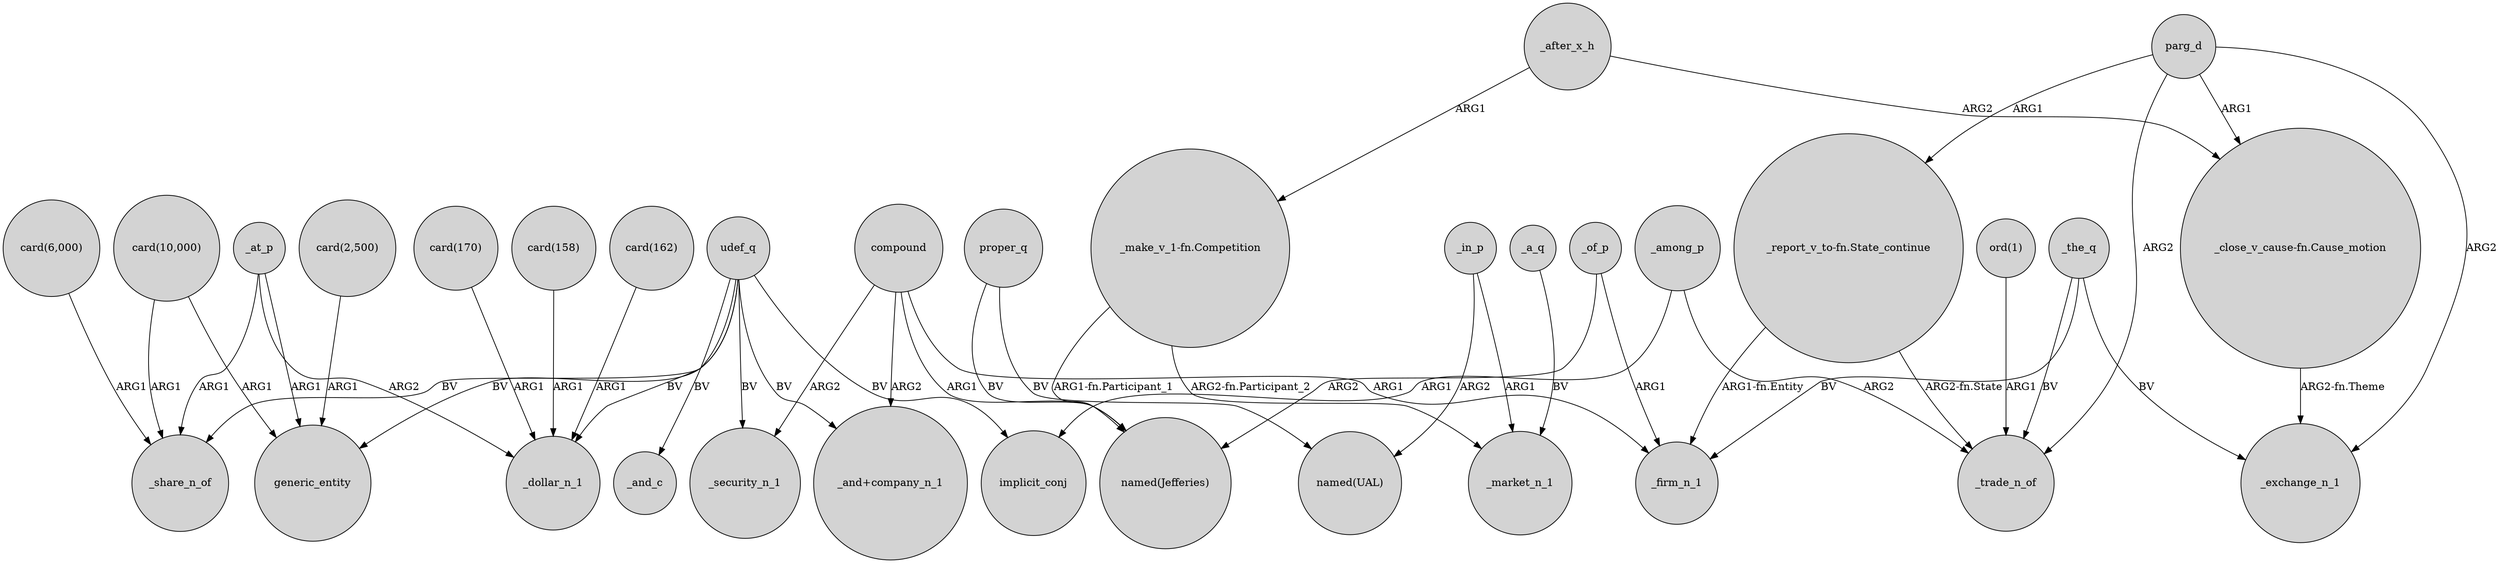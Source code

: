 digraph {
	node [shape=circle style=filled]
	"card(6,000)" -> _share_n_of [label=ARG1]
	_among_p -> _trade_n_of [label=ARG2]
	"_make_v_1-fn.Competition" -> _market_n_1 [label="ARG2-fn.Participant_2"]
	parg_d -> "_close_v_cause-fn.Cause_motion" [label=ARG1]
	compound -> "named(Jefferies)" [label=ARG1]
	"_report_v_to-fn.State_continue" -> _trade_n_of [label="ARG2-fn.State"]
	"_close_v_cause-fn.Cause_motion" -> _exchange_n_1 [label="ARG2-fn.Theme"]
	compound -> "_and+company_n_1" [label=ARG2]
	"card(10,000)" -> generic_entity [label=ARG1]
	_in_p -> "named(UAL)" [label=ARG2]
	"card(2,500)" -> generic_entity [label=ARG1]
	parg_d -> _trade_n_of [label=ARG2]
	_at_p -> _share_n_of [label=ARG1]
	proper_q -> "named(Jefferies)" [label=BV]
	_after_x_h -> "_close_v_cause-fn.Cause_motion" [label=ARG2]
	"card(170)" -> _dollar_n_1 [label=ARG1]
	_after_x_h -> "_make_v_1-fn.Competition" [label=ARG1]
	udef_q -> _and_c [label=BV]
	udef_q -> _security_n_1 [label=BV]
	parg_d -> _exchange_n_1 [label=ARG2]
	_in_p -> _market_n_1 [label=ARG1]
	udef_q -> generic_entity [label=BV]
	"_make_v_1-fn.Competition" -> "named(Jefferies)" [label="ARG1-fn.Participant_1"]
	_among_p -> implicit_conj [label=ARG1]
	proper_q -> "named(UAL)" [label=BV]
	"card(10,000)" -> _share_n_of [label=ARG1]
	_at_p -> _dollar_n_1 [label=ARG2]
	_the_q -> _firm_n_1 [label=BV]
	udef_q -> _share_n_of [label=BV]
	udef_q -> _dollar_n_1 [label=BV]
	"ord(1)" -> _trade_n_of [label=ARG1]
	"card(158)" -> _dollar_n_1 [label=ARG1]
	_at_p -> generic_entity [label=ARG1]
	"_report_v_to-fn.State_continue" -> _firm_n_1 [label="ARG1-fn.Entity"]
	compound -> _firm_n_1 [label=ARG1]
	_a_q -> _market_n_1 [label=BV]
	_of_p -> "named(Jefferies)" [label=ARG2]
	_of_p -> _firm_n_1 [label=ARG1]
	udef_q -> "_and+company_n_1" [label=BV]
	_the_q -> _exchange_n_1 [label=BV]
	compound -> _security_n_1 [label=ARG2]
	"card(162)" -> _dollar_n_1 [label=ARG1]
	udef_q -> implicit_conj [label=BV]
	_the_q -> _trade_n_of [label=BV]
	parg_d -> "_report_v_to-fn.State_continue" [label=ARG1]
}
